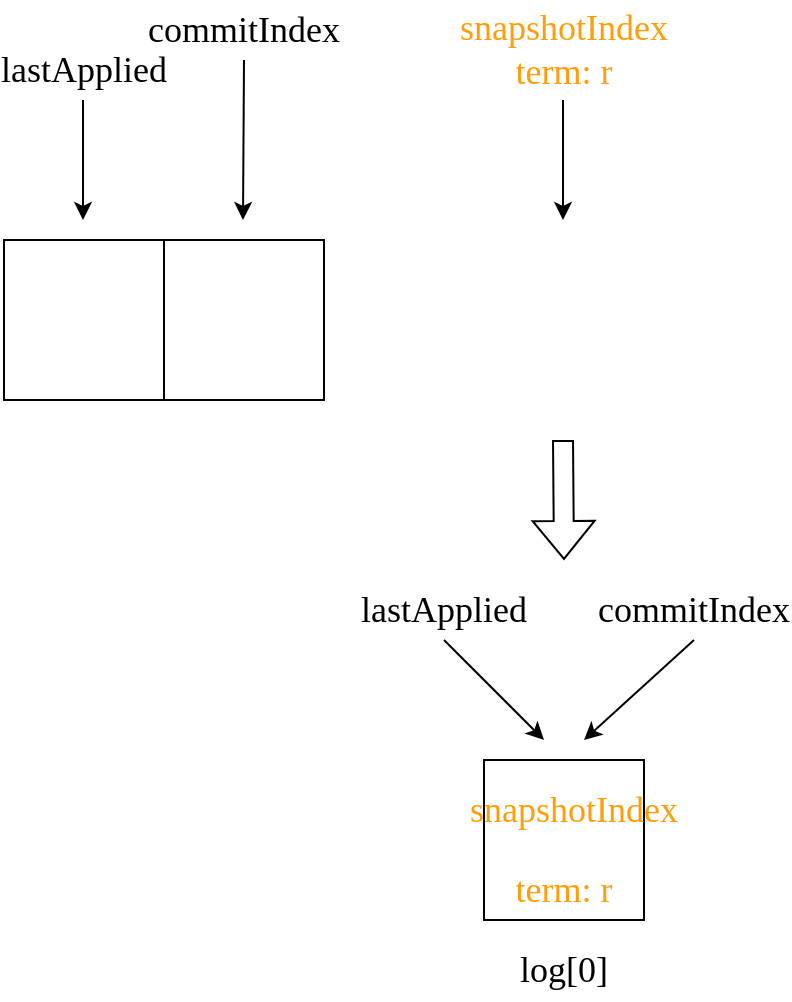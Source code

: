 <mxfile version="22.1.3" type="device">
  <diagram name="第 1 页" id="xIwUSW8-GCBzgAwwoa50">
    <mxGraphModel dx="976" dy="585" grid="1" gridSize="10" guides="1" tooltips="1" connect="1" arrows="1" fold="1" page="1" pageScale="1" pageWidth="10000" pageHeight="10000" math="0" shadow="0">
      <root>
        <mxCell id="0" />
        <mxCell id="1" parent="0" />
        <mxCell id="q624On-jNYWFAEWDiVee-1" value="" style="whiteSpace=wrap;html=1;aspect=fixed;fillColor=none;" parent="1" vertex="1">
          <mxGeometry x="240" y="320" width="80" height="80" as="geometry" />
        </mxCell>
        <mxCell id="q624On-jNYWFAEWDiVee-3" value="" style="whiteSpace=wrap;html=1;aspect=fixed;fillColor=none;" parent="1" vertex="1">
          <mxGeometry x="320" y="320" width="80" height="80" as="geometry" />
        </mxCell>
        <mxCell id="q624On-jNYWFAEWDiVee-9" value="" style="endArrow=classic;html=1;rounded=0;" parent="1" edge="1">
          <mxGeometry width="50" height="50" relative="1" as="geometry">
            <mxPoint x="279.5" y="250" as="sourcePoint" />
            <mxPoint x="279.5" y="310" as="targetPoint" />
          </mxGeometry>
        </mxCell>
        <mxCell id="q624On-jNYWFAEWDiVee-10" value="" style="endArrow=classic;html=1;rounded=0;" parent="1" edge="1">
          <mxGeometry width="50" height="50" relative="1" as="geometry">
            <mxPoint x="519.5" y="250" as="sourcePoint" />
            <mxPoint x="519.5" y="310" as="targetPoint" />
          </mxGeometry>
        </mxCell>
        <mxCell id="q624On-jNYWFAEWDiVee-11" value="" style="endArrow=classic;html=1;rounded=0;exitX=0.5;exitY=1;exitDx=0;exitDy=0;" parent="1" edge="1" source="q624On-jNYWFAEWDiVee-14">
          <mxGeometry width="50" height="50" relative="1" as="geometry">
            <mxPoint x="359.5" y="250" as="sourcePoint" />
            <mxPoint x="359.5" y="310" as="targetPoint" />
          </mxGeometry>
        </mxCell>
        <mxCell id="q624On-jNYWFAEWDiVee-12" value="&lt;font face=&quot;Comic Sans MS&quot;&gt;&lt;span style=&quot;font-size: 18px;&quot;&gt;lastApplied&lt;/span&gt;&lt;/font&gt;" style="text;html=1;strokeColor=none;fillColor=none;align=center;verticalAlign=middle;whiteSpace=wrap;rounded=0;" parent="1" vertex="1">
          <mxGeometry x="250" y="220" width="60" height="30" as="geometry" />
        </mxCell>
        <mxCell id="q624On-jNYWFAEWDiVee-13" value="&lt;font color=&quot;#ff9d0a&quot; face=&quot;Comic Sans MS&quot;&gt;&lt;span style=&quot;font-size: 18px;&quot;&gt;snapshotIndex&lt;br&gt;term: r&lt;br&gt;&lt;/span&gt;&lt;/font&gt;" style="text;html=1;strokeColor=none;fillColor=none;align=center;verticalAlign=middle;whiteSpace=wrap;rounded=0;" parent="1" vertex="1">
          <mxGeometry x="490" y="210" width="60" height="30" as="geometry" />
        </mxCell>
        <mxCell id="q624On-jNYWFAEWDiVee-14" value="&lt;font face=&quot;Comic Sans MS&quot;&gt;&lt;span style=&quot;font-size: 18px;&quot;&gt;commitIndex&lt;/span&gt;&lt;/font&gt;" style="text;html=1;strokeColor=none;fillColor=none;align=center;verticalAlign=middle;whiteSpace=wrap;rounded=0;" parent="1" vertex="1">
          <mxGeometry x="330" y="200" width="60" height="30" as="geometry" />
        </mxCell>
        <mxCell id="q624On-jNYWFAEWDiVee-19" value="" style="whiteSpace=wrap;html=1;aspect=fixed;fillColor=none;" parent="1" vertex="1">
          <mxGeometry x="480" y="580" width="80" height="80" as="geometry" />
        </mxCell>
        <mxCell id="q624On-jNYWFAEWDiVee-23" value="" style="endArrow=classic;html=1;rounded=0;exitX=0.5;exitY=1;exitDx=0;exitDy=0;" parent="1" edge="1" source="q624On-jNYWFAEWDiVee-26">
          <mxGeometry width="50" height="50" relative="1" as="geometry">
            <mxPoint x="490" y="530" as="sourcePoint" />
            <mxPoint x="510" y="570" as="targetPoint" />
          </mxGeometry>
        </mxCell>
        <mxCell id="q624On-jNYWFAEWDiVee-25" value="" style="endArrow=classic;html=1;rounded=0;exitX=0.5;exitY=1;exitDx=0;exitDy=0;" parent="1" edge="1" source="q624On-jNYWFAEWDiVee-28">
          <mxGeometry width="50" height="50" relative="1" as="geometry">
            <mxPoint x="590" y="530" as="sourcePoint" />
            <mxPoint x="530" y="570" as="targetPoint" />
          </mxGeometry>
        </mxCell>
        <mxCell id="q624On-jNYWFAEWDiVee-26" value="&lt;font face=&quot;Comic Sans MS&quot;&gt;&lt;span style=&quot;font-size: 18px;&quot;&gt;lastApplied&lt;/span&gt;&lt;/font&gt;" style="text;html=1;strokeColor=none;fillColor=none;align=center;verticalAlign=middle;whiteSpace=wrap;rounded=0;" parent="1" vertex="1">
          <mxGeometry x="430" y="490" width="60" height="30" as="geometry" />
        </mxCell>
        <mxCell id="q624On-jNYWFAEWDiVee-27" value="&lt;font color=&quot;#ff9d0a&quot; face=&quot;Comic Sans MS&quot;&gt;&lt;span style=&quot;font-size: 18px;&quot;&gt;snapshotIndex&lt;br&gt;&lt;/span&gt;&lt;/font&gt;" style="text;html=1;strokeColor=none;fillColor=none;align=center;verticalAlign=middle;whiteSpace=wrap;rounded=0;" parent="1" vertex="1">
          <mxGeometry x="495" y="590" width="60" height="30" as="geometry" />
        </mxCell>
        <mxCell id="q624On-jNYWFAEWDiVee-28" value="&lt;font face=&quot;Comic Sans MS&quot;&gt;&lt;span style=&quot;font-size: 18px;&quot;&gt;commitIndex&lt;/span&gt;&lt;/font&gt;" style="text;html=1;strokeColor=none;fillColor=none;align=center;verticalAlign=middle;whiteSpace=wrap;rounded=0;" parent="1" vertex="1">
          <mxGeometry x="555" y="490" width="60" height="30" as="geometry" />
        </mxCell>
        <mxCell id="q624On-jNYWFAEWDiVee-30" value="&lt;font color=&quot;#ff9d0a&quot; face=&quot;Comic Sans MS&quot;&gt;&lt;span style=&quot;font-size: 18px;&quot;&gt;term: r&lt;br&gt;&lt;/span&gt;&lt;/font&gt;" style="text;html=1;strokeColor=none;fillColor=none;align=center;verticalAlign=middle;whiteSpace=wrap;rounded=0;" parent="1" vertex="1">
          <mxGeometry x="485" y="630" width="70" height="30" as="geometry" />
        </mxCell>
        <mxCell id="q624On-jNYWFAEWDiVee-31" value="" style="shape=flexArrow;endArrow=classic;html=1;rounded=0;" parent="1" edge="1">
          <mxGeometry width="50" height="50" relative="1" as="geometry">
            <mxPoint x="519.5" y="420" as="sourcePoint" />
            <mxPoint x="520" y="480" as="targetPoint" />
          </mxGeometry>
        </mxCell>
        <mxCell id="q624On-jNYWFAEWDiVee-32" value="&lt;font face=&quot;Comic Sans MS&quot;&gt;&lt;span style=&quot;font-size: 18px;&quot;&gt;log[0]&lt;/span&gt;&lt;/font&gt;" style="text;html=1;strokeColor=none;fillColor=none;align=center;verticalAlign=middle;whiteSpace=wrap;rounded=0;" parent="1" vertex="1">
          <mxGeometry x="490" y="670" width="60" height="30" as="geometry" />
        </mxCell>
      </root>
    </mxGraphModel>
  </diagram>
</mxfile>
